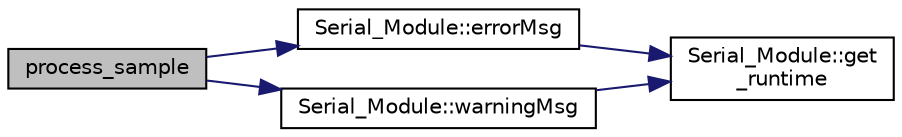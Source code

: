 digraph "process_sample"
{
 // LATEX_PDF_SIZE
  edge [fontname="Helvetica",fontsize="10",labelfontname="Helvetica",labelfontsize="10"];
  node [fontname="Helvetica",fontsize="10",shape=record];
  rankdir="LR";
  Node1 [label="process_sample",height=0.2,width=0.4,color="black", fillcolor="grey75", style="filled", fontcolor="black",tooltip="Processes the input data buffer and parses it into a structure."];
  Node1 -> Node2 [color="midnightblue",fontsize="10",style="solid",fontname="Helvetica"];
  Node2 [label="Serial_Module::errorMsg",height=0.2,width=0.4,color="black", fillcolor="white", style="filled",URL="$class_serial___module.html#a83e8d51c8ddbcae7f341bd4bf22f23d7",tooltip=" "];
  Node2 -> Node3 [color="midnightblue",fontsize="10",style="solid",fontname="Helvetica"];
  Node3 [label="Serial_Module::get\l_runtime",height=0.2,width=0.4,color="black", fillcolor="white", style="filled",URL="$class_serial___module.html#a3d2d69a39248f732e5a6166b09575084",tooltip=" "];
  Node1 -> Node4 [color="midnightblue",fontsize="10",style="solid",fontname="Helvetica"];
  Node4 [label="Serial_Module::warningMsg",height=0.2,width=0.4,color="black", fillcolor="white", style="filled",URL="$class_serial___module.html#ad58e8d3d080c63bde51bfc39e0ce059d",tooltip=" "];
  Node4 -> Node3 [color="midnightblue",fontsize="10",style="solid",fontname="Helvetica"];
}
